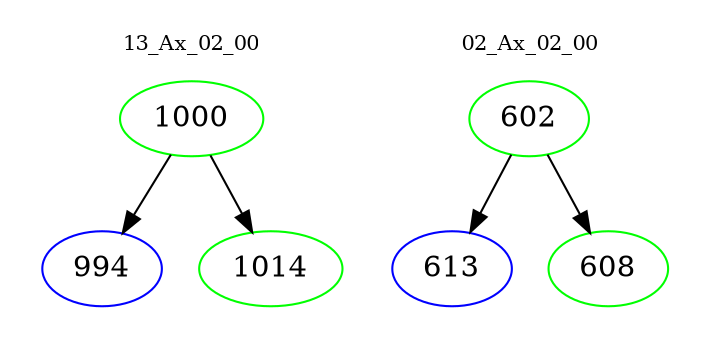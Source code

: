digraph{
subgraph cluster_0 {
color = white
label = "13_Ax_02_00";
fontsize=10;
T0_1000 [label="1000", color="green"]
T0_1000 -> T0_994 [color="black"]
T0_994 [label="994", color="blue"]
T0_1000 -> T0_1014 [color="black"]
T0_1014 [label="1014", color="green"]
}
subgraph cluster_1 {
color = white
label = "02_Ax_02_00";
fontsize=10;
T1_602 [label="602", color="green"]
T1_602 -> T1_613 [color="black"]
T1_613 [label="613", color="blue"]
T1_602 -> T1_608 [color="black"]
T1_608 [label="608", color="green"]
}
}
